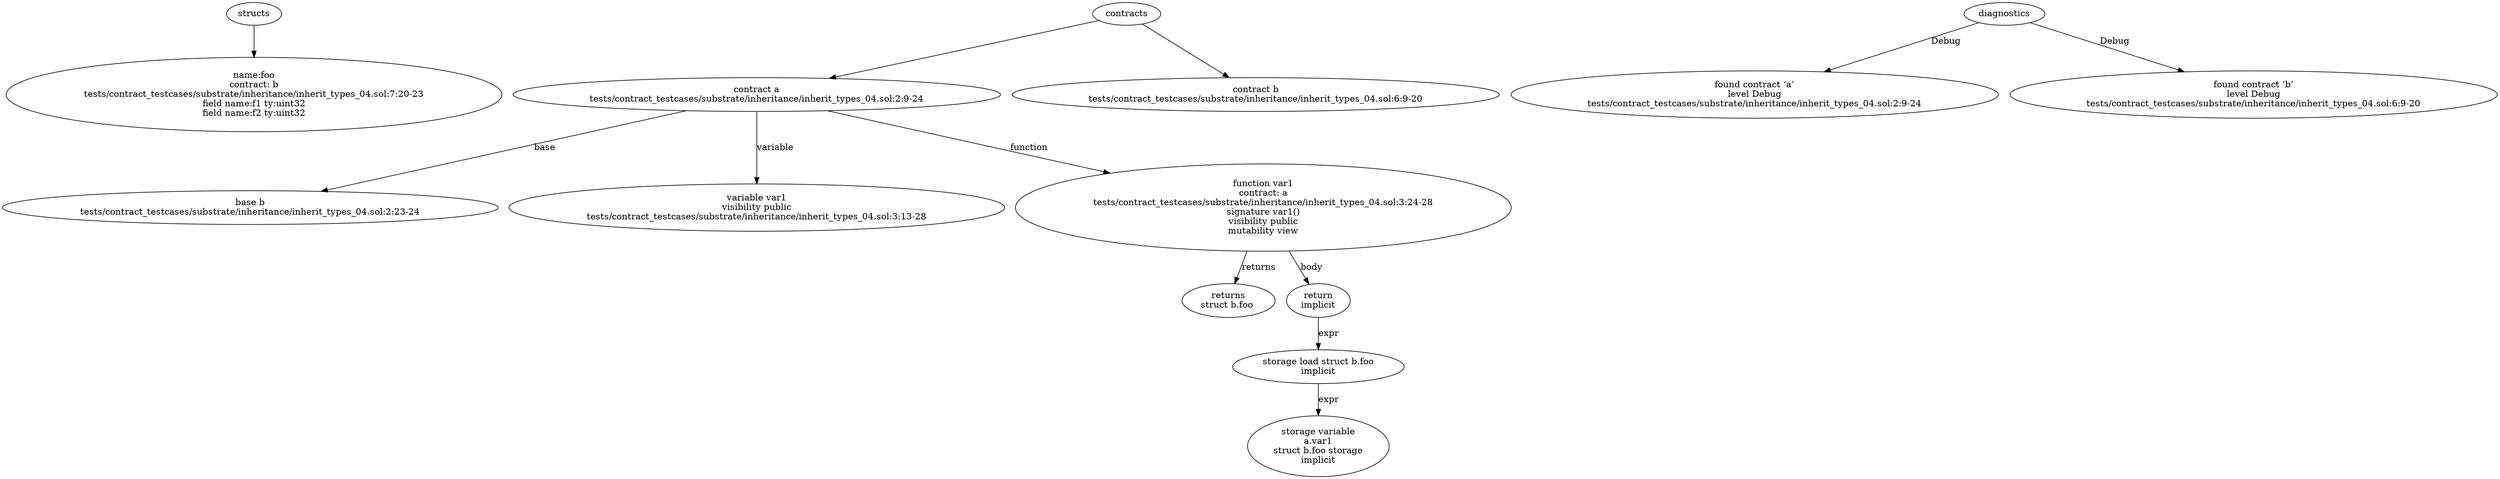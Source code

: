 strict digraph "tests/contract_testcases/substrate/inheritance/inherit_types_04.sol" {
	foo [label="name:foo\ncontract: b\ntests/contract_testcases/substrate/inheritance/inherit_types_04.sol:7:20-23\nfield name:f1 ty:uint32\nfield name:f2 ty:uint32"]
	contract [label="contract a\ntests/contract_testcases/substrate/inheritance/inherit_types_04.sol:2:9-24"]
	base [label="base b\ntests/contract_testcases/substrate/inheritance/inherit_types_04.sol:2:23-24"]
	var [label="variable var1\nvisibility public\ntests/contract_testcases/substrate/inheritance/inherit_types_04.sol:3:13-28"]
	var1 [label="function var1\ncontract: a\ntests/contract_testcases/substrate/inheritance/inherit_types_04.sol:3:24-28\nsignature var1()\nvisibility public\nmutability view"]
	returns [label="returns\nstruct b.foo "]
	return [label="return\nimplicit"]
	storage_load [label="storage load struct b.foo\nimplicit"]
	storage_var [label="storage variable\na.var1\nstruct b.foo storage\nimplicit"]
	contract_11 [label="contract b\ntests/contract_testcases/substrate/inheritance/inherit_types_04.sol:6:9-20"]
	diagnostic [label="found contract ‘a’\nlevel Debug\ntests/contract_testcases/substrate/inheritance/inherit_types_04.sol:2:9-24"]
	diagnostic_14 [label="found contract ‘b’\nlevel Debug\ntests/contract_testcases/substrate/inheritance/inherit_types_04.sol:6:9-20"]
	structs -> foo
	contracts -> contract
	contract -> base [label="base"]
	contract -> var [label="variable"]
	contract -> var1 [label="function"]
	var1 -> returns [label="returns"]
	var1 -> return [label="body"]
	return -> storage_load [label="expr"]
	storage_load -> storage_var [label="expr"]
	contracts -> contract_11
	diagnostics -> diagnostic [label="Debug"]
	diagnostics -> diagnostic_14 [label="Debug"]
}
